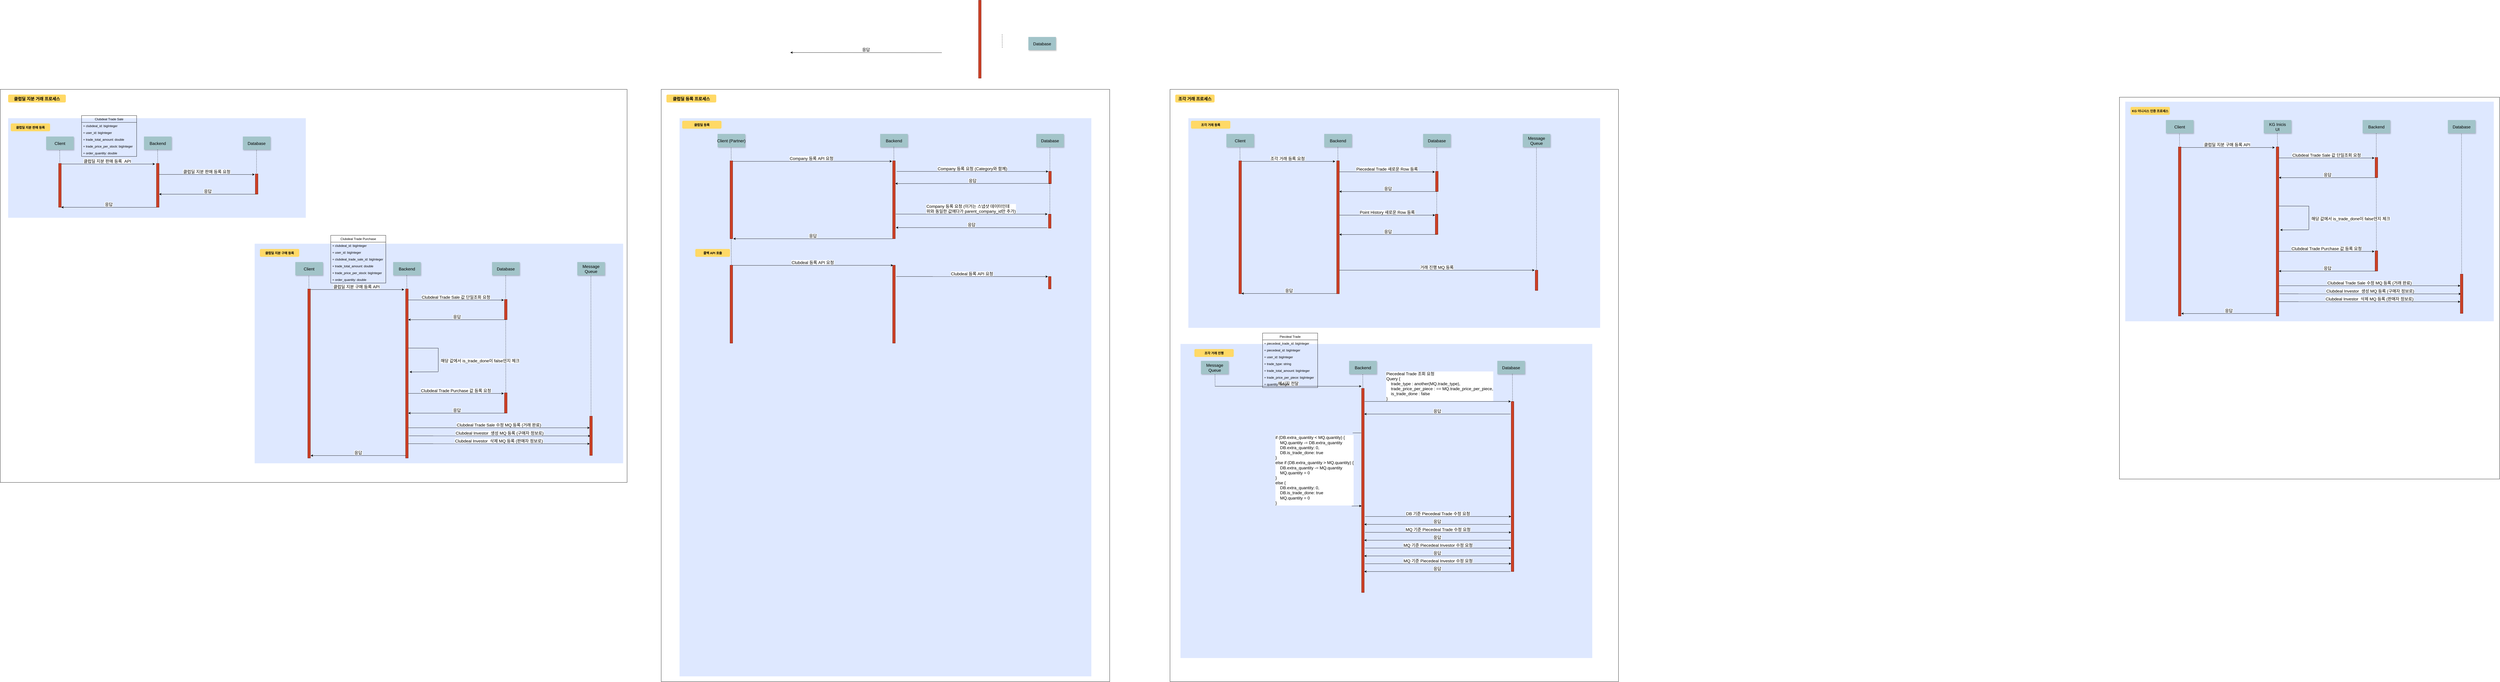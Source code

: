 <mxfile version="16.0.3" type="github">
  <diagram name="Page-1" id="9361dd3d-8414-5efd-6122-117bd74ce7a7">
    <mxGraphModel dx="3626" dy="2120" grid="1" gridSize="10" guides="1" tooltips="1" connect="1" arrows="1" fold="1" page="0" pageScale="1.5" pageWidth="826" pageHeight="1169" background="none" math="0" shadow="0">
      <root>
        <mxCell id="0" />
        <mxCell id="1" parent="0" />
        <mxCell id="KlOb9oc-CN9GO7hvicui-72" value="" style="rounded=0;whiteSpace=wrap;html=1;" parent="1" vertex="1">
          <mxGeometry x="1580" y="-80" width="1710" height="2260" as="geometry" />
        </mxCell>
        <mxCell id="69" value="" style="fillColor=#DEE8FF;strokeColor=none" parent="1" vertex="1">
          <mxGeometry x="1650" y="30" width="1570" height="2130" as="geometry" />
        </mxCell>
        <mxCell id="71" value="클럽딜 등록" style="rounded=1;fontStyle=1;fillColor=#FFD966;strokeColor=none" parent="1" vertex="1">
          <mxGeometry x="1660" y="40" width="150" height="30" as="geometry" />
        </mxCell>
        <mxCell id="AhJz03Bt-B3YiPbpUyde-89" value="Client (Partner)" style="shadow=1;fillColor=#A2C4C9;strokeColor=none;fontSize=16;" parent="1" vertex="1">
          <mxGeometry x="1795" y="90" width="105" height="50" as="geometry" />
        </mxCell>
        <mxCell id="AhJz03Bt-B3YiPbpUyde-90" value="Backend" style="shadow=1;fillColor=#A2C4C9;strokeColor=none;fontSize=16;" parent="1" vertex="1">
          <mxGeometry x="2415" y="90" width="105" height="50" as="geometry" />
        </mxCell>
        <mxCell id="AhJz03Bt-B3YiPbpUyde-91" value="Database" style="shadow=1;fillColor=#A2C4C9;strokeColor=none;fontSize=16;" parent="1" vertex="1">
          <mxGeometry x="3010" y="90" width="105" height="50" as="geometry" />
        </mxCell>
        <mxCell id="AhJz03Bt-B3YiPbpUyde-94" value="Company 등록 API 요청" style="edgeStyle=elbowEdgeStyle;elbow=vertical;verticalLabelPosition=top;verticalAlign=bottom;fontSize=16;" parent="1" edge="1">
          <mxGeometry x="1924.5" y="-38.12" width="100" height="100" as="geometry">
            <mxPoint x="1847" y="194.88" as="sourcePoint" />
            <mxPoint x="2460" y="194" as="targetPoint" />
            <Array as="points" />
          </mxGeometry>
        </mxCell>
        <mxCell id="AhJz03Bt-B3YiPbpUyde-95" value="" style="edgeStyle=none;endArrow=none;dashed=1" parent="1" edge="1">
          <mxGeometry x="2418.481" y="234.56" width="100" height="100" as="geometry">
            <mxPoint x="2466.91" y="139.56" as="sourcePoint" />
            <mxPoint x="2467.32" y="191.56" as="targetPoint" />
          </mxGeometry>
        </mxCell>
        <mxCell id="AhJz03Bt-B3YiPbpUyde-96" value="" style="fillColor=#CC4125;strokeColor=#660000" parent="1" vertex="1">
          <mxGeometry x="2462.5" y="192.56" width="10" height="297.44" as="geometry" />
        </mxCell>
        <mxCell id="AhJz03Bt-B3YiPbpUyde-97" value="Company 등록 요청 (Category와 함께)" style="edgeStyle=elbowEdgeStyle;elbow=vertical;verticalLabelPosition=top;verticalAlign=bottom;fontSize=16;exitX=0.915;exitY=0.08;exitDx=0;exitDy=0;exitPerimeter=0;" parent="1" edge="1">
          <mxGeometry x="2309" y="1.66" width="100" height="100" as="geometry">
            <mxPoint x="2477.65" y="233.155" as="sourcePoint" />
            <mxPoint x="3056" y="234" as="targetPoint" />
            <Array as="points" />
          </mxGeometry>
        </mxCell>
        <mxCell id="AhJz03Bt-B3YiPbpUyde-98" value="" style="edgeStyle=none;endArrow=none;dashed=1" parent="1" edge="1">
          <mxGeometry x="3013.641" y="236.56" width="100" height="100" as="geometry">
            <mxPoint x="3062.07" y="141.56" as="sourcePoint" />
            <mxPoint x="3062" y="231" as="targetPoint" />
          </mxGeometry>
        </mxCell>
        <mxCell id="AhJz03Bt-B3YiPbpUyde-99" value="" style="fillColor=#CC4125;strokeColor=#660000" parent="1" vertex="1">
          <mxGeometry x="3057.5" y="232.56" width="10" height="47.44" as="geometry" />
        </mxCell>
        <mxCell id="AhJz03Bt-B3YiPbpUyde-100" value="응답" style="edgeStyle=elbowEdgeStyle;elbow=vertical;verticalLabelPosition=top;verticalAlign=bottom;exitX=0.5;exitY=1;exitDx=0;exitDy=0;fontSize=16;" parent="1" edge="1">
          <mxGeometry x="2457.5" y="136" width="100" height="100" as="geometry">
            <mxPoint x="3062.5" y="279" as="sourcePoint" />
            <mxPoint x="2472.5" y="279.588" as="targetPoint" />
            <Array as="points" />
          </mxGeometry>
        </mxCell>
        <mxCell id="AhJz03Bt-B3YiPbpUyde-105" value="응답" style="edgeStyle=elbowEdgeStyle;elbow=vertical;verticalLabelPosition=top;verticalAlign=bottom;fontSize=16;" parent="1" edge="1">
          <mxGeometry x="1932.5" y="257.18" width="100" height="100" as="geometry">
            <mxPoint x="2462.5" y="490.18" as="sourcePoint" />
            <mxPoint x="1855.0" y="490.18" as="targetPoint" />
            <Array as="points" />
          </mxGeometry>
        </mxCell>
        <mxCell id="AhJz03Bt-B3YiPbpUyde-106" value="" style="fillColor=#CC4125;strokeColor=#660000" parent="1" vertex="1">
          <mxGeometry x="1842.5" y="192.56" width="10" height="297.44" as="geometry" />
        </mxCell>
        <mxCell id="AhJz03Bt-B3YiPbpUyde-107" value="" style="edgeStyle=none;endArrow=none;dashed=1;" parent="1" edge="1">
          <mxGeometry x="1798.161" y="238" width="100" height="100" as="geometry">
            <mxPoint x="1846.59" y="143" as="sourcePoint" />
            <mxPoint x="1847" y="190" as="targetPoint" />
          </mxGeometry>
        </mxCell>
        <mxCell id="SZOiIeE2iXW8za4jXHJB-124" value="" style="edgeStyle=none;endArrow=none;dashed=1" parent="1" edge="1">
          <mxGeometry x="3013.551" y="405" width="100" height="100" as="geometry">
            <mxPoint x="3062" y="280" as="sourcePoint" />
            <mxPoint x="3061.91" y="399.44" as="targetPoint" />
          </mxGeometry>
        </mxCell>
        <mxCell id="SZOiIeE2iXW8za4jXHJB-125" value="Company 등록 요청 (이거는 스냅샷 데이터인데 &#xa;위와 동일한 값에다가 parent_company_id만 추가)" style="edgeStyle=elbowEdgeStyle;elbow=vertical;verticalLabelPosition=top;verticalAlign=bottom;fontSize=16;align=left;" parent="1" edge="1">
          <mxGeometry width="100" height="100" as="geometry">
            <mxPoint x="2474" y="396" as="sourcePoint" />
            <mxPoint x="3053" y="396.28" as="targetPoint" />
            <Array as="points" />
            <mxPoint x="-174" as="offset" />
          </mxGeometry>
        </mxCell>
        <mxCell id="SZOiIeE2iXW8za4jXHJB-126" value="" style="fillColor=#CC4125;strokeColor=#660000" parent="1" vertex="1">
          <mxGeometry x="3056.5" y="396.28" width="10" height="53.72" as="geometry" />
        </mxCell>
        <mxCell id="SZOiIeE2iXW8za4jXHJB-127" value="응답" style="edgeStyle=elbowEdgeStyle;elbow=vertical;verticalLabelPosition=top;verticalAlign=bottom;exitX=0.892;exitY=0.555;exitDx=0;exitDy=0;fontSize=16;exitPerimeter=0;entryX=1.032;entryY=0.553;entryDx=0;entryDy=0;entryPerimeter=0;" parent="1" edge="1">
          <mxGeometry x="2459.5" y="304.72" width="100" height="100" as="geometry">
            <mxPoint x="3052.44" y="448" as="sourcePoint" />
            <mxPoint x="2474.82" y="447.174" as="targetPoint" />
            <Array as="points" />
          </mxGeometry>
        </mxCell>
        <mxCell id="KlOb9oc-CN9GO7hvicui-73" value="클럽딜 등록 프로세스" style="rounded=1;fontStyle=1;fillColor=#FFD966;strokeColor=none;fontSize=16;" parent="1" vertex="1">
          <mxGeometry x="1600" y="-60" width="190" height="30" as="geometry" />
        </mxCell>
        <mxCell id="KlOb9oc-CN9GO7hvicui-74" value="" style="rounded=0;whiteSpace=wrap;html=1;" parent="1" vertex="1">
          <mxGeometry x="-940" y="-80" width="2390" height="1500" as="geometry" />
        </mxCell>
        <mxCell id="KlOb9oc-CN9GO7hvicui-146" value="클럽딜 지분 거래 프로세스" style="rounded=1;fontStyle=1;fillColor=#FFD966;strokeColor=none;fontSize=16;" parent="1" vertex="1">
          <mxGeometry x="-910" y="-60" width="220" height="30" as="geometry" />
        </mxCell>
        <mxCell id="cGfgTrVELsaOKkTniNKJ-86" value="" style="fillColor=#DEE8FF;strokeColor=none" parent="1" vertex="1">
          <mxGeometry x="-910" y="30" width="1135" height="380" as="geometry" />
        </mxCell>
        <mxCell id="cGfgTrVELsaOKkTniNKJ-87" value="클럽딜 지분 판매 등록" style="rounded=1;fontStyle=1;fillColor=#FFD966;strokeColor=none" parent="1" vertex="1">
          <mxGeometry x="-900" y="50" width="150" height="30" as="geometry" />
        </mxCell>
        <mxCell id="cGfgTrVELsaOKkTniNKJ-88" value="Client" style="shadow=1;fillColor=#A2C4C9;strokeColor=none;fontSize=16;" parent="1" vertex="1">
          <mxGeometry x="-765" y="100" width="105" height="50" as="geometry" />
        </mxCell>
        <mxCell id="cGfgTrVELsaOKkTniNKJ-89" value="Backend" style="shadow=1;fillColor=#A2C4C9;strokeColor=none;fontSize=16;" parent="1" vertex="1">
          <mxGeometry x="-392" y="100" width="105" height="50" as="geometry" />
        </mxCell>
        <mxCell id="cGfgTrVELsaOKkTniNKJ-90" value="Database" style="shadow=1;fillColor=#A2C4C9;strokeColor=none;fontSize=16;" parent="1" vertex="1">
          <mxGeometry x="-15" y="100" width="105" height="50" as="geometry" />
        </mxCell>
        <mxCell id="cGfgTrVELsaOKkTniNKJ-91" value="클럽딜 지분 판매 등록  API" style="edgeStyle=elbowEdgeStyle;elbow=vertical;verticalLabelPosition=top;verticalAlign=bottom;fontSize=16;" parent="1" edge="1">
          <mxGeometry x="-635.5" y="-28.12" width="100" height="100" as="geometry">
            <mxPoint x="-713.0" y="204.88" as="sourcePoint" />
            <mxPoint x="-350" y="205" as="targetPoint" />
            <Array as="points" />
          </mxGeometry>
        </mxCell>
        <mxCell id="cGfgTrVELsaOKkTniNKJ-92" value="" style="edgeStyle=none;endArrow=none;dashed=1" parent="1" edge="1">
          <mxGeometry x="-388.559" y="245" width="100" height="100" as="geometry">
            <mxPoint x="-340.13" y="150" as="sourcePoint" />
            <mxPoint x="-339.72" y="202.0" as="targetPoint" />
          </mxGeometry>
        </mxCell>
        <mxCell id="cGfgTrVELsaOKkTniNKJ-93" value="" style="fillColor=#CC4125;strokeColor=#660000" parent="1" vertex="1">
          <mxGeometry x="-344.5" y="202.56" width="10" height="167.44" as="geometry" />
        </mxCell>
        <mxCell id="cGfgTrVELsaOKkTniNKJ-94" value="클럽딜 지분 판매 등록 요청" style="edgeStyle=elbowEdgeStyle;elbow=vertical;verticalLabelPosition=top;verticalAlign=bottom;fontSize=16;" parent="1" edge="1">
          <mxGeometry x="-257" y="11.66" width="100" height="100" as="geometry">
            <mxPoint x="-334.5" y="244.66" as="sourcePoint" />
            <mxPoint x="30" y="245" as="targetPoint" />
            <Array as="points" />
          </mxGeometry>
        </mxCell>
        <mxCell id="cGfgTrVELsaOKkTniNKJ-95" value="" style="edgeStyle=none;endArrow=none;dashed=1" parent="1" edge="1">
          <mxGeometry x="-11.359" y="246.56" width="100" height="100" as="geometry">
            <mxPoint x="37.07" y="151.56" as="sourcePoint" />
            <mxPoint x="37" y="241" as="targetPoint" />
          </mxGeometry>
        </mxCell>
        <mxCell id="cGfgTrVELsaOKkTniNKJ-96" value="" style="fillColor=#CC4125;strokeColor=#660000" parent="1" vertex="1">
          <mxGeometry x="32.5" y="242.56" width="10" height="77.44" as="geometry" />
        </mxCell>
        <mxCell id="cGfgTrVELsaOKkTniNKJ-97" value="응답" style="edgeStyle=elbowEdgeStyle;elbow=vertical;verticalLabelPosition=top;verticalAlign=bottom;exitX=0.5;exitY=1;exitDx=0;exitDy=0;fontSize=16;" parent="1" source="cGfgTrVELsaOKkTniNKJ-96" target="cGfgTrVELsaOKkTniNKJ-93" edge="1">
          <mxGeometry x="-102.5" y="177" width="100" height="100" as="geometry">
            <mxPoint x="-180.0" y="410.0" as="sourcePoint" />
            <mxPoint x="193" y="410.12" as="targetPoint" />
            <Array as="points" />
          </mxGeometry>
        </mxCell>
        <mxCell id="cGfgTrVELsaOKkTniNKJ-98" value="응답" style="edgeStyle=elbowEdgeStyle;elbow=vertical;verticalLabelPosition=top;verticalAlign=bottom;fontSize=16;" parent="1" edge="1">
          <mxGeometry x="-630" y="137.18" width="100" height="100" as="geometry">
            <mxPoint x="-344.5" y="370.3" as="sourcePoint" />
            <mxPoint x="-707.5" y="370.18" as="targetPoint" />
            <Array as="points" />
          </mxGeometry>
        </mxCell>
        <mxCell id="cGfgTrVELsaOKkTniNKJ-99" value="" style="fillColor=#CC4125;strokeColor=#660000" parent="1" vertex="1">
          <mxGeometry x="-717.5" y="202.56" width="10" height="167.44" as="geometry" />
        </mxCell>
        <mxCell id="cGfgTrVELsaOKkTniNKJ-100" value="" style="edgeStyle=none;endArrow=none;dashed=1;" parent="1" edge="1">
          <mxGeometry x="-761.839" y="248" width="100" height="100" as="geometry">
            <mxPoint x="-713.41" y="153" as="sourcePoint" />
            <mxPoint x="-713.0" y="200" as="targetPoint" />
          </mxGeometry>
        </mxCell>
        <mxCell id="cGfgTrVELsaOKkTniNKJ-101" value="" style="fillColor=#DEE8FF;strokeColor=none" parent="1" vertex="1">
          <mxGeometry x="30" y="509" width="1405" height="838" as="geometry" />
        </mxCell>
        <mxCell id="cGfgTrVELsaOKkTniNKJ-102" value="클럽딜 지분 구매 등록" style="rounded=1;fontStyle=1;fillColor=#FFD966;strokeColor=none" parent="1" vertex="1">
          <mxGeometry x="50" y="529" width="150" height="30" as="geometry" />
        </mxCell>
        <mxCell id="cGfgTrVELsaOKkTniNKJ-103" value="Client" style="shadow=1;fillColor=#A2C4C9;strokeColor=none;fontSize=16;" parent="1" vertex="1">
          <mxGeometry x="185" y="579" width="105" height="50" as="geometry" />
        </mxCell>
        <mxCell id="cGfgTrVELsaOKkTniNKJ-104" value="Backend" style="shadow=1;fillColor=#A2C4C9;strokeColor=none;fontSize=16;" parent="1" vertex="1">
          <mxGeometry x="558" y="579" width="105" height="50" as="geometry" />
        </mxCell>
        <mxCell id="cGfgTrVELsaOKkTniNKJ-105" value="Database" style="shadow=1;fillColor=#A2C4C9;strokeColor=none;fontSize=16;" parent="1" vertex="1">
          <mxGeometry x="935" y="579" width="105" height="50" as="geometry" />
        </mxCell>
        <mxCell id="cGfgTrVELsaOKkTniNKJ-106" value="클럽딜 지분 구매 등록 API" style="edgeStyle=elbowEdgeStyle;elbow=vertical;verticalLabelPosition=top;verticalAlign=bottom;fontSize=16;" parent="1" edge="1">
          <mxGeometry x="314.5" y="450.88" width="100" height="100" as="geometry">
            <mxPoint x="237.0" y="683.88" as="sourcePoint" />
            <mxPoint x="600" y="684" as="targetPoint" />
            <Array as="points" />
          </mxGeometry>
        </mxCell>
        <mxCell id="cGfgTrVELsaOKkTniNKJ-107" value="" style="edgeStyle=none;endArrow=none;dashed=1" parent="1" edge="1">
          <mxGeometry x="561.441" y="724" width="100" height="100" as="geometry">
            <mxPoint x="609.87" y="629" as="sourcePoint" />
            <mxPoint x="610.28" y="681.0" as="targetPoint" />
          </mxGeometry>
        </mxCell>
        <mxCell id="cGfgTrVELsaOKkTniNKJ-108" value="" style="fillColor=#CC4125;strokeColor=#660000" parent="1" vertex="1">
          <mxGeometry x="605.5" y="681.56" width="10" height="645.44" as="geometry" />
        </mxCell>
        <mxCell id="cGfgTrVELsaOKkTniNKJ-109" value="Clubdeal Trade Sale 값 단일조회 요청" style="edgeStyle=elbowEdgeStyle;elbow=vertical;verticalLabelPosition=top;verticalAlign=bottom;fontSize=16;" parent="1" edge="1">
          <mxGeometry x="693" y="490.66" width="100" height="100" as="geometry">
            <mxPoint x="615.5" y="723.66" as="sourcePoint" />
            <mxPoint x="980" y="724" as="targetPoint" />
            <Array as="points" />
          </mxGeometry>
        </mxCell>
        <mxCell id="cGfgTrVELsaOKkTniNKJ-110" value="" style="edgeStyle=none;endArrow=none;dashed=1" parent="1" edge="1">
          <mxGeometry x="938.641" y="725.56" width="100" height="100" as="geometry">
            <mxPoint x="987.07" y="630.56" as="sourcePoint" />
            <mxPoint x="987" y="720" as="targetPoint" />
          </mxGeometry>
        </mxCell>
        <mxCell id="cGfgTrVELsaOKkTniNKJ-111" value="" style="fillColor=#CC4125;strokeColor=#660000" parent="1" vertex="1">
          <mxGeometry x="982.5" y="721.56" width="10" height="77.44" as="geometry" />
        </mxCell>
        <mxCell id="cGfgTrVELsaOKkTniNKJ-112" value="응답" style="edgeStyle=elbowEdgeStyle;elbow=vertical;verticalLabelPosition=top;verticalAlign=bottom;exitX=0.5;exitY=1;exitDx=0;exitDy=0;fontSize=16;" parent="1" source="cGfgTrVELsaOKkTniNKJ-111" target="cGfgTrVELsaOKkTniNKJ-108" edge="1">
          <mxGeometry x="847.5" y="656" width="100" height="100" as="geometry">
            <mxPoint x="770.0" y="889.0" as="sourcePoint" />
            <mxPoint x="1143" y="889.12" as="targetPoint" />
            <Array as="points" />
          </mxGeometry>
        </mxCell>
        <mxCell id="cGfgTrVELsaOKkTniNKJ-113" value="응답" style="edgeStyle=elbowEdgeStyle;elbow=vertical;verticalLabelPosition=top;verticalAlign=bottom;fontSize=16;" parent="1" edge="1">
          <mxGeometry x="321" y="1084.23" width="100" height="100" as="geometry">
            <mxPoint x="606.5" y="1317.35" as="sourcePoint" />
            <mxPoint x="243.5" y="1317.23" as="targetPoint" />
            <Array as="points" />
          </mxGeometry>
        </mxCell>
        <mxCell id="cGfgTrVELsaOKkTniNKJ-114" value="" style="fillColor=#CC4125;strokeColor=#660000" parent="1" vertex="1">
          <mxGeometry x="232.5" y="681.56" width="10" height="645.44" as="geometry" />
        </mxCell>
        <mxCell id="cGfgTrVELsaOKkTniNKJ-115" value="" style="edgeStyle=none;endArrow=none;dashed=1;" parent="1" edge="1">
          <mxGeometry x="188.161" y="727" width="100" height="100" as="geometry">
            <mxPoint x="236.59" y="632" as="sourcePoint" />
            <mxPoint x="237.0" y="679" as="targetPoint" />
          </mxGeometry>
        </mxCell>
        <mxCell id="cGfgTrVELsaOKkTniNKJ-117" value="Clubdeal Trade Sale" style="swimlane;fontStyle=0;childLayout=stackLayout;horizontal=1;startSize=26;fillColor=none;horizontalStack=0;resizeParent=1;resizeParentMax=0;resizeLast=0;collapsible=1;marginBottom=0;" parent="1" vertex="1">
          <mxGeometry x="-630" y="20" width="210" height="156" as="geometry" />
        </mxCell>
        <mxCell id="cGfgTrVELsaOKkTniNKJ-118" value="+ clubdeal_id: bigInteger" style="text;strokeColor=none;fillColor=none;align=left;verticalAlign=top;spacingLeft=4;spacingRight=4;overflow=hidden;rotatable=0;points=[[0,0.5],[1,0.5]];portConstraint=eastwest;" parent="cGfgTrVELsaOKkTniNKJ-117" vertex="1">
          <mxGeometry y="26" width="210" height="26" as="geometry" />
        </mxCell>
        <mxCell id="cGfgTrVELsaOKkTniNKJ-119" value="+ user_id: bigInteger" style="text;strokeColor=none;fillColor=none;align=left;verticalAlign=top;spacingLeft=4;spacingRight=4;overflow=hidden;rotatable=0;points=[[0,0.5],[1,0.5]];portConstraint=eastwest;" parent="cGfgTrVELsaOKkTniNKJ-117" vertex="1">
          <mxGeometry y="52" width="210" height="26" as="geometry" />
        </mxCell>
        <mxCell id="cGfgTrVELsaOKkTniNKJ-124" value="+ trade_total_amount: double" style="text;strokeColor=none;fillColor=none;align=left;verticalAlign=top;spacingLeft=4;spacingRight=4;overflow=hidden;rotatable=0;points=[[0,0.5],[1,0.5]];portConstraint=eastwest;" parent="cGfgTrVELsaOKkTniNKJ-117" vertex="1">
          <mxGeometry y="78" width="210" height="26" as="geometry" />
        </mxCell>
        <mxCell id="cGfgTrVELsaOKkTniNKJ-121" value="+ trade_price_per_stock: bigInteger" style="text;strokeColor=none;fillColor=none;align=left;verticalAlign=top;spacingLeft=4;spacingRight=4;overflow=hidden;rotatable=0;points=[[0,0.5],[1,0.5]];portConstraint=eastwest;" parent="cGfgTrVELsaOKkTniNKJ-117" vertex="1">
          <mxGeometry y="104" width="210" height="26" as="geometry" />
        </mxCell>
        <mxCell id="cGfgTrVELsaOKkTniNKJ-120" value="+ order_quantity: double" style="text;strokeColor=none;fillColor=none;align=left;verticalAlign=top;spacingLeft=4;spacingRight=4;overflow=hidden;rotatable=0;points=[[0,0.5],[1,0.5]];portConstraint=eastwest;" parent="cGfgTrVELsaOKkTniNKJ-117" vertex="1">
          <mxGeometry y="130" width="210" height="26" as="geometry" />
        </mxCell>
        <mxCell id="cGfgTrVELsaOKkTniNKJ-127" value="Clubdeal Trade Purchase" style="swimlane;fontStyle=0;childLayout=stackLayout;horizontal=1;startSize=26;fillColor=none;horizontalStack=0;resizeParent=1;resizeParentMax=0;resizeLast=0;collapsible=1;marginBottom=0;" parent="1" vertex="1">
          <mxGeometry x="320" y="477.0" width="210" height="182" as="geometry" />
        </mxCell>
        <mxCell id="cGfgTrVELsaOKkTniNKJ-128" value="+ clubdeal_id: bigInteger" style="text;strokeColor=none;fillColor=none;align=left;verticalAlign=top;spacingLeft=4;spacingRight=4;overflow=hidden;rotatable=0;points=[[0,0.5],[1,0.5]];portConstraint=eastwest;" parent="cGfgTrVELsaOKkTniNKJ-127" vertex="1">
          <mxGeometry y="26" width="210" height="26" as="geometry" />
        </mxCell>
        <mxCell id="cGfgTrVELsaOKkTniNKJ-129" value="+ user_id: bigInteger" style="text;strokeColor=none;fillColor=none;align=left;verticalAlign=top;spacingLeft=4;spacingRight=4;overflow=hidden;rotatable=0;points=[[0,0.5],[1,0.5]];portConstraint=eastwest;" parent="cGfgTrVELsaOKkTniNKJ-127" vertex="1">
          <mxGeometry y="52" width="210" height="26" as="geometry" />
        </mxCell>
        <mxCell id="cGfgTrVELsaOKkTniNKJ-133" value="+ clubdeal_trade_sale_id: bigInteger" style="text;strokeColor=none;fillColor=none;align=left;verticalAlign=top;spacingLeft=4;spacingRight=4;overflow=hidden;rotatable=0;points=[[0,0.5],[1,0.5]];portConstraint=eastwest;" parent="cGfgTrVELsaOKkTniNKJ-127" vertex="1">
          <mxGeometry y="78" width="210" height="26" as="geometry" />
        </mxCell>
        <mxCell id="cGfgTrVELsaOKkTniNKJ-130" value="+ trade_total_amount: double" style="text;strokeColor=none;fillColor=none;align=left;verticalAlign=top;spacingLeft=4;spacingRight=4;overflow=hidden;rotatable=0;points=[[0,0.5],[1,0.5]];portConstraint=eastwest;" parent="cGfgTrVELsaOKkTniNKJ-127" vertex="1">
          <mxGeometry y="104" width="210" height="26" as="geometry" />
        </mxCell>
        <mxCell id="cGfgTrVELsaOKkTniNKJ-131" value="+ trade_price_per_stock: bigInteger" style="text;strokeColor=none;fillColor=none;align=left;verticalAlign=top;spacingLeft=4;spacingRight=4;overflow=hidden;rotatable=0;points=[[0,0.5],[1,0.5]];portConstraint=eastwest;" parent="cGfgTrVELsaOKkTniNKJ-127" vertex="1">
          <mxGeometry y="130" width="210" height="26" as="geometry" />
        </mxCell>
        <mxCell id="cGfgTrVELsaOKkTniNKJ-132" value="+ order_quantity: double" style="text;strokeColor=none;fillColor=none;align=left;verticalAlign=top;spacingLeft=4;spacingRight=4;overflow=hidden;rotatable=0;points=[[0,0.5],[1,0.5]];portConstraint=eastwest;" parent="cGfgTrVELsaOKkTniNKJ-127" vertex="1">
          <mxGeometry y="156" width="210" height="26" as="geometry" />
        </mxCell>
        <mxCell id="cGfgTrVELsaOKkTniNKJ-134" value="해당 값에서 is_trade_done이 false인지 체크" style="edgeStyle=elbowEdgeStyle;elbow=vertical;verticalLabelPosition=top;verticalAlign=bottom;fontSize=16;endArrow=none;endFill=0;" parent="1" edge="1">
          <mxGeometry x="-260" y="-33" width="100" height="100" as="geometry">
            <mxPoint x="615.5" y="907.29" as="sourcePoint" />
            <mxPoint x="730" y="908" as="targetPoint" />
            <Array as="points" />
            <mxPoint x="217" y="59" as="offset" />
          </mxGeometry>
        </mxCell>
        <mxCell id="cGfgTrVELsaOKkTniNKJ-135" value="" style="endArrow=none;html=1;rounded=0;endFill=0;" parent="1" edge="1">
          <mxGeometry width="50" height="50" relative="1" as="geometry">
            <mxPoint x="730" y="907" as="sourcePoint" />
            <mxPoint x="730" y="997" as="targetPoint" />
          </mxGeometry>
        </mxCell>
        <mxCell id="cGfgTrVELsaOKkTniNKJ-136" value="" style="endArrow=classic;html=1;rounded=0;entryX=1.508;entryY=0.706;entryDx=0;entryDy=0;entryPerimeter=0;" parent="1" edge="1">
          <mxGeometry width="50" height="50" relative="1" as="geometry">
            <mxPoint x="730" y="998" as="sourcePoint" />
            <mxPoint x="620.58" y="998.341" as="targetPoint" />
          </mxGeometry>
        </mxCell>
        <mxCell id="cGfgTrVELsaOKkTniNKJ-137" value="Clubdeal Trade Purchase 값 등록 요청" style="edgeStyle=elbowEdgeStyle;elbow=vertical;verticalLabelPosition=top;verticalAlign=bottom;fontSize=16;" parent="1" edge="1">
          <mxGeometry x="693" y="847.1" width="100" height="100" as="geometry">
            <mxPoint x="615.5" y="1080.1" as="sourcePoint" />
            <mxPoint x="980" y="1080.44" as="targetPoint" />
            <Array as="points" />
          </mxGeometry>
        </mxCell>
        <mxCell id="cGfgTrVELsaOKkTniNKJ-138" value="" style="fillColor=#CC4125;strokeColor=#660000" parent="1" vertex="1">
          <mxGeometry x="982.5" y="1078" width="10" height="77.44" as="geometry" />
        </mxCell>
        <mxCell id="cGfgTrVELsaOKkTniNKJ-139" value="응답" style="edgeStyle=elbowEdgeStyle;elbow=vertical;verticalLabelPosition=top;verticalAlign=bottom;exitX=0.5;exitY=1;exitDx=0;exitDy=0;fontSize=16;" parent="1" source="cGfgTrVELsaOKkTniNKJ-138" edge="1">
          <mxGeometry x="847.5" y="1012.44" width="100" height="100" as="geometry">
            <mxPoint x="770.0" y="1245.44" as="sourcePoint" />
            <mxPoint x="615.5" y="1155.072" as="targetPoint" />
            <Array as="points" />
          </mxGeometry>
        </mxCell>
        <mxCell id="cGfgTrVELsaOKkTniNKJ-140" value="" style="edgeStyle=none;endArrow=none;dashed=1;entryX=0.5;entryY=0;entryDx=0;entryDy=0;" parent="1" target="cGfgTrVELsaOKkTniNKJ-138" edge="1">
          <mxGeometry x="938.611" y="892" width="100" height="100" as="geometry">
            <mxPoint x="987.04" y="797.0" as="sourcePoint" />
            <mxPoint x="986.97" y="886.44" as="targetPoint" />
          </mxGeometry>
        </mxCell>
        <mxCell id="cGfgTrVELsaOKkTniNKJ-141" value="Message&#xa;Queue" style="shadow=1;fillColor=#A2C4C9;strokeColor=none;fontSize=16;" parent="1" vertex="1">
          <mxGeometry x="1260" y="579" width="105" height="50" as="geometry" />
        </mxCell>
        <mxCell id="cGfgTrVELsaOKkTniNKJ-142" value="" style="edgeStyle=none;endArrow=none;dashed=1;entryX=0.5;entryY=0;entryDx=0;entryDy=0;" parent="1" target="cGfgTrVELsaOKkTniNKJ-144" edge="1">
          <mxGeometry x="1263.521" y="727.12" width="100" height="100" as="geometry">
            <mxPoint x="1311.95" y="632.12" as="sourcePoint" />
            <mxPoint x="1311.88" y="721.56" as="targetPoint" />
          </mxGeometry>
        </mxCell>
        <mxCell id="cGfgTrVELsaOKkTniNKJ-143" value="Clubdeal Investor  생성 MQ 등록 (구매자 정보로)" style="edgeStyle=elbowEdgeStyle;elbow=vertical;verticalLabelPosition=top;verticalAlign=bottom;fontSize=16;entryX=0.25;entryY=0.202;entryDx=0;entryDy=0;entryPerimeter=0;" parent="1" edge="1">
          <mxGeometry x="695.5" y="1009.17" width="100" height="100" as="geometry">
            <mxPoint x="618" y="1242.17" as="sourcePoint" />
            <mxPoint x="1310" y="1242.47" as="targetPoint" />
            <Array as="points" />
          </mxGeometry>
        </mxCell>
        <mxCell id="cGfgTrVELsaOKkTniNKJ-144" value="" style="fillColor=#CC4125;strokeColor=#660000" parent="1" vertex="1">
          <mxGeometry x="1307.5" y="1167" width="10" height="150" as="geometry" />
        </mxCell>
        <mxCell id="cGfgTrVELsaOKkTniNKJ-145" value="Clubdeal Investor  삭제 MQ 등록 (판매자 정보로)" style="edgeStyle=elbowEdgeStyle;elbow=vertical;verticalLabelPosition=top;verticalAlign=bottom;fontSize=16;entryX=0.25;entryY=0.202;entryDx=0;entryDy=0;entryPerimeter=0;" parent="1" edge="1">
          <mxGeometry x="693" y="1039.17" width="100" height="100" as="geometry">
            <mxPoint x="615.5" y="1272.17" as="sourcePoint" />
            <mxPoint x="1307.5" y="1272.47" as="targetPoint" />
            <Array as="points" />
          </mxGeometry>
        </mxCell>
        <mxCell id="cGfgTrVELsaOKkTniNKJ-146" value="Clubdeal Trade Sale 수정 MQ 등록 (거래 완료)" style="edgeStyle=elbowEdgeStyle;elbow=vertical;verticalLabelPosition=top;verticalAlign=bottom;fontSize=16;entryX=0.25;entryY=0.202;entryDx=0;entryDy=0;entryPerimeter=0;" parent="1" edge="1">
          <mxGeometry x="693" y="978.34" width="100" height="100" as="geometry">
            <mxPoint x="615.5" y="1211.34" as="sourcePoint" />
            <mxPoint x="1307.5" y="1211.64" as="targetPoint" />
            <Array as="points" />
          </mxGeometry>
        </mxCell>
        <mxCell id="aL3dikW4eVDOz2QTNqO3-71" value="" style="rounded=0;whiteSpace=wrap;html=1;" parent="1" vertex="1">
          <mxGeometry x="3520" y="-80" width="1710" height="2260" as="geometry" />
        </mxCell>
        <mxCell id="aL3dikW4eVDOz2QTNqO3-72" value="" style="fillColor=#DEE8FF;strokeColor=none" parent="1" vertex="1">
          <mxGeometry x="3590" y="30" width="1570" height="800" as="geometry" />
        </mxCell>
        <mxCell id="aL3dikW4eVDOz2QTNqO3-73" value="조각 거래 등록" style="rounded=1;fontStyle=1;fillColor=#FFD966;strokeColor=none" parent="1" vertex="1">
          <mxGeometry x="3600" y="40" width="150" height="30" as="geometry" />
        </mxCell>
        <mxCell id="aL3dikW4eVDOz2QTNqO3-74" value="Client" style="shadow=1;fillColor=#A2C4C9;strokeColor=none;fontSize=16;" parent="1" vertex="1">
          <mxGeometry x="3735" y="90" width="105" height="50" as="geometry" />
        </mxCell>
        <mxCell id="aL3dikW4eVDOz2QTNqO3-75" value="Backend" style="shadow=1;fillColor=#A2C4C9;strokeColor=none;fontSize=16;" parent="1" vertex="1">
          <mxGeometry x="4108" y="90" width="105" height="50" as="geometry" />
        </mxCell>
        <mxCell id="aL3dikW4eVDOz2QTNqO3-76" value="Database" style="shadow=1;fillColor=#A2C4C9;strokeColor=none;fontSize=16;" parent="1" vertex="1">
          <mxGeometry x="4485" y="90" width="105" height="50" as="geometry" />
        </mxCell>
        <mxCell id="aL3dikW4eVDOz2QTNqO3-77" value="Message&#xa;Queue" style="shadow=1;fillColor=#A2C4C9;strokeColor=none;fontSize=16;" parent="1" vertex="1">
          <mxGeometry x="4865" y="90" width="105" height="50" as="geometry" />
        </mxCell>
        <mxCell id="aL3dikW4eVDOz2QTNqO3-78" value="조각 거래 등록 요청" style="edgeStyle=elbowEdgeStyle;elbow=vertical;verticalLabelPosition=top;verticalAlign=bottom;fontSize=16;" parent="1" edge="1">
          <mxGeometry x="3864.5" y="-38.12" width="100" height="100" as="geometry">
            <mxPoint x="3787" y="194.88" as="sourcePoint" />
            <mxPoint x="4150" y="195" as="targetPoint" />
            <Array as="points" />
          </mxGeometry>
        </mxCell>
        <mxCell id="aL3dikW4eVDOz2QTNqO3-79" value="" style="edgeStyle=none;endArrow=none;dashed=1" parent="1" edge="1">
          <mxGeometry x="4111.441" y="235" width="100" height="100" as="geometry">
            <mxPoint x="4159.87" y="140" as="sourcePoint" />
            <mxPoint x="4160.28" y="192" as="targetPoint" />
          </mxGeometry>
        </mxCell>
        <mxCell id="aL3dikW4eVDOz2QTNqO3-80" value="" style="fillColor=#CC4125;strokeColor=#660000" parent="1" vertex="1">
          <mxGeometry x="4155.5" y="192.56" width="10" height="507.44" as="geometry" />
        </mxCell>
        <mxCell id="aL3dikW4eVDOz2QTNqO3-81" value="Piecedeal Trade 새로운 Row 등록" style="edgeStyle=elbowEdgeStyle;elbow=vertical;verticalLabelPosition=top;verticalAlign=bottom;fontSize=16;" parent="1" edge="1">
          <mxGeometry x="4243" y="1.66" width="100" height="100" as="geometry">
            <mxPoint x="4165.5" y="234.66" as="sourcePoint" />
            <mxPoint x="4530" y="235" as="targetPoint" />
            <Array as="points" />
          </mxGeometry>
        </mxCell>
        <mxCell id="aL3dikW4eVDOz2QTNqO3-82" value="" style="edgeStyle=none;endArrow=none;dashed=1" parent="1" edge="1">
          <mxGeometry x="4488.641" y="236.56" width="100" height="100" as="geometry">
            <mxPoint x="4537.07" y="141.56" as="sourcePoint" />
            <mxPoint x="4537" y="231.0" as="targetPoint" />
          </mxGeometry>
        </mxCell>
        <mxCell id="aL3dikW4eVDOz2QTNqO3-83" value="" style="fillColor=#CC4125;strokeColor=#660000" parent="1" vertex="1">
          <mxGeometry x="4532.5" y="232.56" width="10" height="77.44" as="geometry" />
        </mxCell>
        <mxCell id="aL3dikW4eVDOz2QTNqO3-84" value="응답" style="edgeStyle=elbowEdgeStyle;elbow=vertical;verticalLabelPosition=top;verticalAlign=bottom;exitX=0.5;exitY=1;exitDx=0;exitDy=0;fontSize=16;" parent="1" source="aL3dikW4eVDOz2QTNqO3-83" target="aL3dikW4eVDOz2QTNqO3-80" edge="1">
          <mxGeometry x="4397.5" y="167" width="100" height="100" as="geometry">
            <mxPoint x="4320.0" y="400.0" as="sourcePoint" />
            <mxPoint x="4693" y="400.12" as="targetPoint" />
            <Array as="points" />
          </mxGeometry>
        </mxCell>
        <mxCell id="aL3dikW4eVDOz2QTNqO3-85" value="거래 진행 MQ 등록" style="edgeStyle=elbowEdgeStyle;elbow=vertical;verticalLabelPosition=top;verticalAlign=bottom;fontSize=16;" parent="1" edge="1">
          <mxGeometry x="4243" y="377" width="100" height="100" as="geometry">
            <mxPoint x="4165.5" y="610" as="sourcePoint" />
            <mxPoint x="4910" y="610" as="targetPoint" />
            <Array as="points" />
          </mxGeometry>
        </mxCell>
        <mxCell id="aL3dikW4eVDOz2QTNqO3-86" value="" style="edgeStyle=none;endArrow=none;dashed=1;entryX=0.5;entryY=0;entryDx=0;entryDy=0;" parent="1" target="aL3dikW4eVDOz2QTNqO3-87" edge="1">
          <mxGeometry x="4868.711" y="238.12" width="100" height="100" as="geometry">
            <mxPoint x="4917.14" y="143.12" as="sourcePoint" />
            <mxPoint x="4917" y="410" as="targetPoint" />
          </mxGeometry>
        </mxCell>
        <mxCell id="aL3dikW4eVDOz2QTNqO3-87" value="" style="fillColor=#CC4125;strokeColor=#660000" parent="1" vertex="1">
          <mxGeometry x="4912.5" y="610" width="10" height="77.44" as="geometry" />
        </mxCell>
        <mxCell id="aL3dikW4eVDOz2QTNqO3-88" value="응답" style="edgeStyle=elbowEdgeStyle;elbow=vertical;verticalLabelPosition=top;verticalAlign=bottom;fontSize=16;" parent="1" edge="1">
          <mxGeometry x="3870" y="466" width="100" height="100" as="geometry">
            <mxPoint x="4155.5" y="699.12" as="sourcePoint" />
            <mxPoint x="3792.5" y="699" as="targetPoint" />
            <Array as="points" />
          </mxGeometry>
        </mxCell>
        <mxCell id="aL3dikW4eVDOz2QTNqO3-89" value="" style="fillColor=#CC4125;strokeColor=#660000" parent="1" vertex="1">
          <mxGeometry x="3782.5" y="192.56" width="10" height="507.44" as="geometry" />
        </mxCell>
        <mxCell id="aL3dikW4eVDOz2QTNqO3-90" value="" style="edgeStyle=none;endArrow=none;dashed=1;" parent="1" edge="1">
          <mxGeometry x="3738.161" y="238" width="100" height="100" as="geometry">
            <mxPoint x="3786.59" y="143.0" as="sourcePoint" />
            <mxPoint x="3787" y="190" as="targetPoint" />
          </mxGeometry>
        </mxCell>
        <mxCell id="aL3dikW4eVDOz2QTNqO3-91" value="" style="fillColor=#DEE8FF;strokeColor=none" parent="1" vertex="1">
          <mxGeometry x="3560" y="891.5" width="1570" height="1198.5" as="geometry" />
        </mxCell>
        <mxCell id="aL3dikW4eVDOz2QTNqO3-92" value="조각 거래 진행" style="rounded=1;fontStyle=1;fillColor=#FFD966;strokeColor=none" parent="1" vertex="1">
          <mxGeometry x="3613" y="911" width="150" height="30" as="geometry" />
        </mxCell>
        <mxCell id="aL3dikW4eVDOz2QTNqO3-93" value="Message&#xa;Queue" style="shadow=1;fillColor=#A2C4C9;strokeColor=none;fontSize=16;" parent="1" vertex="1">
          <mxGeometry x="3638" y="956" width="105" height="50" as="geometry" />
        </mxCell>
        <mxCell id="aL3dikW4eVDOz2QTNqO3-94" value="Backend" style="shadow=1;fillColor=#A2C4C9;strokeColor=none;fontSize=16;" parent="1" vertex="1">
          <mxGeometry x="4203" y="956" width="105" height="50" as="geometry" />
        </mxCell>
        <mxCell id="aL3dikW4eVDOz2QTNqO3-95" value="Database" style="shadow=1;fillColor=#A2C4C9;strokeColor=none;fontSize=16;" parent="1" vertex="1">
          <mxGeometry x="4768" y="956" width="105" height="50" as="geometry" />
        </mxCell>
        <mxCell id="aL3dikW4eVDOz2QTNqO3-96" value="" style="edgeStyle=none;endArrow=none;dashed=1;" parent="1" edge="1">
          <mxGeometry x="3643.071" y="1103" width="100" height="100" as="geometry">
            <mxPoint x="3691.5" y="1008" as="sourcePoint" />
            <mxPoint x="3691.91" y="1055" as="targetPoint" />
          </mxGeometry>
        </mxCell>
        <mxCell id="aL3dikW4eVDOz2QTNqO3-97" value="메시지 전달" style="edgeStyle=elbowEdgeStyle;elbow=vertical;verticalLabelPosition=top;verticalAlign=bottom;fontSize=16;" parent="1" edge="1">
          <mxGeometry x="3770" y="820" width="100" height="100" as="geometry">
            <mxPoint x="3692.5" y="1053" as="sourcePoint" />
            <mxPoint x="4250" y="1053" as="targetPoint" />
            <Array as="points" />
          </mxGeometry>
        </mxCell>
        <mxCell id="aL3dikW4eVDOz2QTNqO3-98" value="" style="edgeStyle=none;endArrow=none;dashed=1" parent="1" edge="1">
          <mxGeometry x="4206.481" y="1103" width="100" height="100" as="geometry">
            <mxPoint x="4254.91" y="1008" as="sourcePoint" />
            <mxPoint x="4255.32" y="1060" as="targetPoint" />
          </mxGeometry>
        </mxCell>
        <mxCell id="aL3dikW4eVDOz2QTNqO3-99" value="" style="fillColor=#CC4125;strokeColor=#660000" parent="1" vertex="1">
          <mxGeometry x="4250.5" y="1061" width="10" height="779" as="geometry" />
        </mxCell>
        <mxCell id="aL3dikW4eVDOz2QTNqO3-100" value="Piecdeal Trade" style="swimlane;fontStyle=0;childLayout=stackLayout;horizontal=1;startSize=26;fillColor=none;horizontalStack=0;resizeParent=1;resizeParentMax=0;resizeLast=0;collapsible=1;marginBottom=0;" parent="1" vertex="1">
          <mxGeometry x="3873" y="850" width="210" height="208" as="geometry" />
        </mxCell>
        <mxCell id="aL3dikW4eVDOz2QTNqO3-101" value="+ piecedeal_trade_id: bigInteger" style="text;strokeColor=none;fillColor=none;align=left;verticalAlign=top;spacingLeft=4;spacingRight=4;overflow=hidden;rotatable=0;points=[[0,0.5],[1,0.5]];portConstraint=eastwest;" parent="aL3dikW4eVDOz2QTNqO3-100" vertex="1">
          <mxGeometry y="26" width="210" height="26" as="geometry" />
        </mxCell>
        <mxCell id="aL3dikW4eVDOz2QTNqO3-102" value="+ piecedeal_id: bigInteger" style="text;strokeColor=none;fillColor=none;align=left;verticalAlign=top;spacingLeft=4;spacingRight=4;overflow=hidden;rotatable=0;points=[[0,0.5],[1,0.5]];portConstraint=eastwest;" parent="aL3dikW4eVDOz2QTNqO3-100" vertex="1">
          <mxGeometry y="52" width="210" height="26" as="geometry" />
        </mxCell>
        <mxCell id="aL3dikW4eVDOz2QTNqO3-103" value="+ user_id: bigInteger" style="text;strokeColor=none;fillColor=none;align=left;verticalAlign=top;spacingLeft=4;spacingRight=4;overflow=hidden;rotatable=0;points=[[0,0.5],[1,0.5]];portConstraint=eastwest;" parent="aL3dikW4eVDOz2QTNqO3-100" vertex="1">
          <mxGeometry y="78" width="210" height="26" as="geometry" />
        </mxCell>
        <mxCell id="aL3dikW4eVDOz2QTNqO3-104" value="+ trade_type: string" style="text;strokeColor=none;fillColor=none;align=left;verticalAlign=top;spacingLeft=4;spacingRight=4;overflow=hidden;rotatable=0;points=[[0,0.5],[1,0.5]];portConstraint=eastwest;" parent="aL3dikW4eVDOz2QTNqO3-100" vertex="1">
          <mxGeometry y="104" width="210" height="26" as="geometry" />
        </mxCell>
        <mxCell id="aL3dikW4eVDOz2QTNqO3-105" value="+ trade_total_amount: bigInteger" style="text;strokeColor=none;fillColor=none;align=left;verticalAlign=top;spacingLeft=4;spacingRight=4;overflow=hidden;rotatable=0;points=[[0,0.5],[1,0.5]];portConstraint=eastwest;" parent="aL3dikW4eVDOz2QTNqO3-100" vertex="1">
          <mxGeometry y="130" width="210" height="26" as="geometry" />
        </mxCell>
        <mxCell id="aL3dikW4eVDOz2QTNqO3-106" value="+ trade_price_per_piece: bigInteger" style="text;strokeColor=none;fillColor=none;align=left;verticalAlign=top;spacingLeft=4;spacingRight=4;overflow=hidden;rotatable=0;points=[[0,0.5],[1,0.5]];portConstraint=eastwest;" parent="aL3dikW4eVDOz2QTNqO3-100" vertex="1">
          <mxGeometry y="156" width="210" height="26" as="geometry" />
        </mxCell>
        <mxCell id="aL3dikW4eVDOz2QTNqO3-107" value="+ quantity: integer" style="text;strokeColor=none;fillColor=none;align=left;verticalAlign=top;spacingLeft=4;spacingRight=4;overflow=hidden;rotatable=0;points=[[0,0.5],[1,0.5]];portConstraint=eastwest;" parent="aL3dikW4eVDOz2QTNqO3-100" vertex="1">
          <mxGeometry y="182" width="210" height="26" as="geometry" />
        </mxCell>
        <mxCell id="aL3dikW4eVDOz2QTNqO3-108" value="" style="fillColor=#CC4125;strokeColor=#660000" parent="1" vertex="1">
          <mxGeometry x="4821" y="1111" width="10" height="649" as="geometry" />
        </mxCell>
        <mxCell id="aL3dikW4eVDOz2QTNqO3-109" value="" style="edgeStyle=none;endArrow=none;dashed=1;entryX=0.5;entryY=0;entryDx=0;entryDy=0;" parent="1" target="aL3dikW4eVDOz2QTNqO3-108" edge="1">
          <mxGeometry x="4777.071" y="1101" width="100" height="100" as="geometry">
            <mxPoint x="4825.5" y="1006" as="sourcePoint" />
            <mxPoint x="4825.91" y="1058" as="targetPoint" />
          </mxGeometry>
        </mxCell>
        <mxCell id="aL3dikW4eVDOz2QTNqO3-110" value="Piecedeal Trade 조회 요청&#xa;Query {&#xa;    trade_type : another(MQ.trade_type),&#xa;    trade_price_per_piece : == MQ.trade_price_per_piece,&#xa;    is_trade_done : false&#xa;}" style="edgeStyle=elbowEdgeStyle;elbow=vertical;verticalLabelPosition=top;verticalAlign=bottom;fontSize=16;align=left;" parent="1" edge="1">
          <mxGeometry x="1843" y="1" width="100" height="100" as="geometry">
            <mxPoint x="4262" y="1111" as="sourcePoint" />
            <mxPoint x="4819.5" y="1111" as="targetPoint" />
            <Array as="points" />
            <mxPoint x="-198" as="offset" />
          </mxGeometry>
        </mxCell>
        <mxCell id="aL3dikW4eVDOz2QTNqO3-111" value="" style="edgeStyle=none;endArrow=none;dashed=1" parent="1" edge="1">
          <mxGeometry x="4488.551" y="405" width="100" height="100" as="geometry">
            <mxPoint x="4536.98" y="310" as="sourcePoint" />
            <mxPoint x="4536.91" y="399.44" as="targetPoint" />
          </mxGeometry>
        </mxCell>
        <mxCell id="aL3dikW4eVDOz2QTNqO3-112" value="Point History 새로운 Row 등록" style="edgeStyle=elbowEdgeStyle;elbow=vertical;verticalLabelPosition=top;verticalAlign=bottom;fontSize=16;" parent="1" edge="1">
          <mxGeometry x="4243.75" y="167" width="100" height="100" as="geometry">
            <mxPoint x="4166.25" y="400" as="sourcePoint" />
            <mxPoint x="4530.75" y="400.34" as="targetPoint" />
            <Array as="points" />
          </mxGeometry>
        </mxCell>
        <mxCell id="aL3dikW4eVDOz2QTNqO3-113" value="" style="fillColor=#CC4125;strokeColor=#660000" parent="1" vertex="1">
          <mxGeometry x="4531.5" y="396.28" width="10" height="77.44" as="geometry" />
        </mxCell>
        <mxCell id="aL3dikW4eVDOz2QTNqO3-114" value="응답" style="edgeStyle=elbowEdgeStyle;elbow=vertical;verticalLabelPosition=top;verticalAlign=bottom;exitX=0.5;exitY=1;exitDx=0;exitDy=0;fontSize=16;" parent="1" edge="1">
          <mxGeometry x="4397.5" y="330.72" width="100" height="100" as="geometry">
            <mxPoint x="4537.5" y="473.72" as="sourcePoint" />
            <mxPoint x="4165.5" y="474.308" as="targetPoint" />
            <Array as="points" />
          </mxGeometry>
        </mxCell>
        <mxCell id="aL3dikW4eVDOz2QTNqO3-115" value="응답" style="edgeStyle=elbowEdgeStyle;elbow=vertical;verticalLabelPosition=top;verticalAlign=bottom;fontSize=16;" parent="1" edge="1">
          <mxGeometry x="4338" y="926" width="100" height="100" as="geometry">
            <mxPoint x="4818" y="1159" as="sourcePoint" />
            <mxPoint x="4260.5" y="1159" as="targetPoint" />
            <Array as="points" />
          </mxGeometry>
        </mxCell>
        <mxCell id="aL3dikW4eVDOz2QTNqO3-116" value="" style="endArrow=none;html=1;rounded=0;" parent="1" edge="1">
          <mxGeometry width="50" height="50" relative="1" as="geometry">
            <mxPoint x="4216.5" y="1231" as="sourcePoint" />
            <mxPoint x="4249" y="1231" as="targetPoint" />
          </mxGeometry>
        </mxCell>
        <mxCell id="aL3dikW4eVDOz2QTNqO3-117" value="&lt;div&gt;&lt;/div&gt;&lt;div&gt;if (DB.extra_quantity &amp;lt; MQ.quantity) {&lt;/div&gt;&lt;div&gt;&amp;nbsp; &amp;nbsp; MQ.quantity -= DB.extra_quantity&lt;/div&gt;&lt;div&gt;&amp;nbsp; &amp;nbsp; DB.extra_quantity: 0,&lt;/div&gt;&lt;div&gt;&amp;nbsp; &amp;nbsp; DB.is_trade_done: true&lt;/div&gt;&lt;div&gt;}&lt;/div&gt;&lt;div&gt;else if (DB.extra_quantity &amp;gt; MQ.quantity) {&lt;/div&gt;&lt;div&gt;&amp;nbsp; &amp;nbsp; DB.extra_quantity -= MQ.quantity&lt;/div&gt;&lt;div&gt;&amp;nbsp; &amp;nbsp; MQ.quantity = 0&lt;/div&gt;&lt;div&gt;}&lt;/div&gt;&lt;div&gt;else {&lt;/div&gt;&lt;div&gt;&amp;nbsp; &amp;nbsp; DB.extra_quantity: 0,&lt;/div&gt;&lt;div&gt;&amp;nbsp; &amp;nbsp; DB.is_trade_done: true&lt;/div&gt;&lt;div&gt;&amp;nbsp; &amp;nbsp; MQ.quantity = 0&lt;/div&gt;&lt;div&gt;}&lt;/div&gt;" style="html=1;verticalAlign=bottom;endArrow=block;rounded=0;entryX=0.028;entryY=0.576;entryDx=0;entryDy=0;fontSize=16;align=left;entryPerimeter=0;" parent="1" target="aL3dikW4eVDOz2QTNqO3-99" edge="1">
          <mxGeometry x="-1" y="293" width="80" relative="1" as="geometry">
            <mxPoint x="4213" y="1510" as="sourcePoint" />
            <mxPoint x="4239.48" y="1669.714" as="targetPoint" />
            <mxPoint x="-291" y="293" as="offset" />
          </mxGeometry>
        </mxCell>
        <mxCell id="aL3dikW4eVDOz2QTNqO3-118" value="DB 기준 Piecedeal Trade 수정 요청" style="edgeStyle=elbowEdgeStyle;elbow=vertical;verticalLabelPosition=top;verticalAlign=bottom;fontSize=16;" parent="1" edge="1">
          <mxGeometry x="4341" y="1317" width="100" height="100" as="geometry">
            <mxPoint x="4263.5" y="1550" as="sourcePoint" />
            <mxPoint x="4821" y="1550" as="targetPoint" />
            <Array as="points" />
          </mxGeometry>
        </mxCell>
        <mxCell id="aL3dikW4eVDOz2QTNqO3-119" value="응답" style="edgeStyle=elbowEdgeStyle;elbow=vertical;verticalLabelPosition=top;verticalAlign=bottom;fontSize=16;" parent="1" edge="1">
          <mxGeometry x="4338" y="1347" width="100" height="100" as="geometry">
            <mxPoint x="4818" y="1580" as="sourcePoint" />
            <mxPoint x="4260.5" y="1580" as="targetPoint" />
            <Array as="points" />
          </mxGeometry>
        </mxCell>
        <mxCell id="aL3dikW4eVDOz2QTNqO3-120" value="조각 거래 프로세스" style="rounded=1;fontStyle=1;fillColor=#FFD966;strokeColor=none;fontSize=16;" parent="1" vertex="1">
          <mxGeometry x="3540" y="-60" width="150" height="30" as="geometry" />
        </mxCell>
        <mxCell id="aL3dikW4eVDOz2QTNqO3-121" value="MQ 기준 Piecedeal Trade 수정 요청" style="edgeStyle=elbowEdgeStyle;elbow=vertical;verticalLabelPosition=top;verticalAlign=bottom;fontSize=16;" parent="1" edge="1">
          <mxGeometry x="4341" y="1377.43" width="100" height="100" as="geometry">
            <mxPoint x="4263.5" y="1610.43" as="sourcePoint" />
            <mxPoint x="4821" y="1610.43" as="targetPoint" />
            <Array as="points" />
          </mxGeometry>
        </mxCell>
        <mxCell id="aL3dikW4eVDOz2QTNqO3-122" value="응답" style="edgeStyle=elbowEdgeStyle;elbow=vertical;verticalLabelPosition=top;verticalAlign=bottom;fontSize=16;" parent="1" edge="1">
          <mxGeometry x="4338" y="1407.43" width="100" height="100" as="geometry">
            <mxPoint x="4818" y="1640.43" as="sourcePoint" />
            <mxPoint x="4260.5" y="1640.43" as="targetPoint" />
            <Array as="points" />
          </mxGeometry>
        </mxCell>
        <mxCell id="aL3dikW4eVDOz2QTNqO3-123" value="MQ 기준 Piecedeal Investor 수정 요청" style="edgeStyle=elbowEdgeStyle;elbow=vertical;verticalLabelPosition=top;verticalAlign=bottom;fontSize=16;" parent="1" edge="1">
          <mxGeometry x="4341" y="1437.32" width="100" height="100" as="geometry">
            <mxPoint x="4263.5" y="1670.32" as="sourcePoint" />
            <mxPoint x="4821" y="1670.32" as="targetPoint" />
            <Array as="points" />
          </mxGeometry>
        </mxCell>
        <mxCell id="aL3dikW4eVDOz2QTNqO3-124" value="응답" style="edgeStyle=elbowEdgeStyle;elbow=vertical;verticalLabelPosition=top;verticalAlign=bottom;fontSize=16;" parent="1" edge="1">
          <mxGeometry x="4338" y="1467.32" width="100" height="100" as="geometry">
            <mxPoint x="4818" y="1700.32" as="sourcePoint" />
            <mxPoint x="4260.5" y="1700.32" as="targetPoint" />
            <Array as="points" />
          </mxGeometry>
        </mxCell>
        <mxCell id="aL3dikW4eVDOz2QTNqO3-125" value="MQ 기준 Piecedeal Investor 수정 요청" style="edgeStyle=elbowEdgeStyle;elbow=vertical;verticalLabelPosition=top;verticalAlign=bottom;fontSize=16;" parent="1" edge="1">
          <mxGeometry x="4341" y="1497.21" width="100" height="100" as="geometry">
            <mxPoint x="4263.5" y="1730.21" as="sourcePoint" />
            <mxPoint x="4821" y="1730.21" as="targetPoint" />
            <Array as="points" />
          </mxGeometry>
        </mxCell>
        <mxCell id="aL3dikW4eVDOz2QTNqO3-126" value="응답" style="edgeStyle=elbowEdgeStyle;elbow=vertical;verticalLabelPosition=top;verticalAlign=bottom;fontSize=16;" parent="1" edge="1">
          <mxGeometry x="4338" y="1527.21" width="100" height="100" as="geometry">
            <mxPoint x="4818" y="1760.21" as="sourcePoint" />
            <mxPoint x="4260.5" y="1760.21" as="targetPoint" />
            <Array as="points" />
          </mxGeometry>
        </mxCell>
        <mxCell id="uDtrangQFoz3qytUcYBG-105" value="" style="rounded=0;whiteSpace=wrap;html=1;" parent="1" vertex="1">
          <mxGeometry x="7140" y="-50" width="1449.5" height="1457" as="geometry" />
        </mxCell>
        <mxCell id="uDtrangQFoz3qytUcYBG-106" value="" style="fillColor=#DEE8FF;strokeColor=none" parent="1" vertex="1">
          <mxGeometry x="7162.25" y="-33" width="1405" height="838" as="geometry" />
        </mxCell>
        <mxCell id="uDtrangQFoz3qytUcYBG-107" value="KG 이니시스 인증 프로세스" style="rounded=1;fontStyle=1;fillColor=#FFD966;strokeColor=none" parent="1" vertex="1">
          <mxGeometry x="7182.25" y="-13" width="150" height="30" as="geometry" />
        </mxCell>
        <mxCell id="uDtrangQFoz3qytUcYBG-108" value="Client" style="shadow=1;fillColor=#A2C4C9;strokeColor=none;fontSize=16;" parent="1" vertex="1">
          <mxGeometry x="7317.25" y="37" width="105" height="50" as="geometry" />
        </mxCell>
        <mxCell id="uDtrangQFoz3qytUcYBG-109" value="KG Inicis&#xa;UI" style="shadow=1;fillColor=#A2C4C9;strokeColor=none;fontSize=16;" parent="1" vertex="1">
          <mxGeometry x="7690.25" y="37" width="105" height="50" as="geometry" />
        </mxCell>
        <mxCell id="uDtrangQFoz3qytUcYBG-110" value="Backend" style="shadow=1;fillColor=#A2C4C9;strokeColor=none;fontSize=16;" parent="1" vertex="1">
          <mxGeometry x="8067.25" y="37" width="105" height="50" as="geometry" />
        </mxCell>
        <mxCell id="uDtrangQFoz3qytUcYBG-111" value="클럽딜 지분 구매 등록 API" style="edgeStyle=elbowEdgeStyle;elbow=vertical;verticalLabelPosition=top;verticalAlign=bottom;fontSize=16;" parent="1" edge="1">
          <mxGeometry x="7446.75" y="-91.12" width="100" height="100" as="geometry">
            <mxPoint x="7369.25" y="141.88" as="sourcePoint" />
            <mxPoint x="7732.25" y="142" as="targetPoint" />
            <Array as="points" />
          </mxGeometry>
        </mxCell>
        <mxCell id="uDtrangQFoz3qytUcYBG-112" value="" style="edgeStyle=none;endArrow=none;dashed=1" parent="1" edge="1">
          <mxGeometry x="7693.691" y="182" width="100" height="100" as="geometry">
            <mxPoint x="7742.12" y="87" as="sourcePoint" />
            <mxPoint x="7742.53" y="139.0" as="targetPoint" />
          </mxGeometry>
        </mxCell>
        <mxCell id="uDtrangQFoz3qytUcYBG-113" value="" style="fillColor=#CC4125;strokeColor=#660000" parent="1" vertex="1">
          <mxGeometry x="7737.75" y="139.56" width="10" height="645.44" as="geometry" />
        </mxCell>
        <mxCell id="uDtrangQFoz3qytUcYBG-114" value="Clubdeal Trade Sale 값 단일조회 요청" style="edgeStyle=elbowEdgeStyle;elbow=vertical;verticalLabelPosition=top;verticalAlign=bottom;fontSize=16;" parent="1" edge="1">
          <mxGeometry x="7825.25" y="-51.34" width="100" height="100" as="geometry">
            <mxPoint x="7747.75" y="181.66" as="sourcePoint" />
            <mxPoint x="8112.25" y="182" as="targetPoint" />
            <Array as="points" />
          </mxGeometry>
        </mxCell>
        <mxCell id="uDtrangQFoz3qytUcYBG-115" value="" style="edgeStyle=none;endArrow=none;dashed=1" parent="1" edge="1">
          <mxGeometry x="8070.891" y="183.56" width="100" height="100" as="geometry">
            <mxPoint x="8119.32" y="88.56" as="sourcePoint" />
            <mxPoint x="8119.25" y="178" as="targetPoint" />
          </mxGeometry>
        </mxCell>
        <mxCell id="uDtrangQFoz3qytUcYBG-116" value="" style="fillColor=#CC4125;strokeColor=#660000" parent="1" vertex="1">
          <mxGeometry x="8114.75" y="179.56" width="10" height="77.44" as="geometry" />
        </mxCell>
        <mxCell id="uDtrangQFoz3qytUcYBG-117" value="응답" style="edgeStyle=elbowEdgeStyle;elbow=vertical;verticalLabelPosition=top;verticalAlign=bottom;exitX=0.5;exitY=1;exitDx=0;exitDy=0;fontSize=16;" parent="1" source="uDtrangQFoz3qytUcYBG-116" target="uDtrangQFoz3qytUcYBG-113" edge="1">
          <mxGeometry x="7979.75" y="114" width="100" height="100" as="geometry">
            <mxPoint x="7902.25" y="347" as="sourcePoint" />
            <mxPoint x="8275.25" y="347.12" as="targetPoint" />
            <Array as="points" />
          </mxGeometry>
        </mxCell>
        <mxCell id="uDtrangQFoz3qytUcYBG-118" value="응답" style="edgeStyle=elbowEdgeStyle;elbow=vertical;verticalLabelPosition=top;verticalAlign=bottom;fontSize=16;" parent="1" edge="1">
          <mxGeometry x="7453.25" y="542.23" width="100" height="100" as="geometry">
            <mxPoint x="7738.75" y="775.35" as="sourcePoint" />
            <mxPoint x="7375.75" y="775.23" as="targetPoint" />
            <Array as="points" />
          </mxGeometry>
        </mxCell>
        <mxCell id="uDtrangQFoz3qytUcYBG-119" value="" style="fillColor=#CC4125;strokeColor=#660000" parent="1" vertex="1">
          <mxGeometry x="7364.75" y="139.56" width="10" height="645.44" as="geometry" />
        </mxCell>
        <mxCell id="uDtrangQFoz3qytUcYBG-120" value="" style="edgeStyle=none;endArrow=none;dashed=1;" parent="1" edge="1">
          <mxGeometry x="7320.411" y="185" width="100" height="100" as="geometry">
            <mxPoint x="7368.84" y="90.0" as="sourcePoint" />
            <mxPoint x="7369.25" y="137" as="targetPoint" />
          </mxGeometry>
        </mxCell>
        <mxCell id="uDtrangQFoz3qytUcYBG-126" value="해당 값에서 is_trade_done이 false인지 체크" style="edgeStyle=elbowEdgeStyle;elbow=vertical;verticalLabelPosition=top;verticalAlign=bottom;fontSize=16;endArrow=none;endFill=0;" parent="1" edge="1">
          <mxGeometry x="6872.25" y="-575" width="100" height="100" as="geometry">
            <mxPoint x="7747.75" y="365.29" as="sourcePoint" />
            <mxPoint x="7862.25" y="366" as="targetPoint" />
            <Array as="points" />
            <mxPoint x="217" y="59" as="offset" />
          </mxGeometry>
        </mxCell>
        <mxCell id="uDtrangQFoz3qytUcYBG-127" value="" style="endArrow=none;html=1;rounded=0;endFill=0;" parent="1" edge="1">
          <mxGeometry width="50" height="50" relative="1" as="geometry">
            <mxPoint x="7862.25" y="365.0" as="sourcePoint" />
            <mxPoint x="7862.25" y="455.0" as="targetPoint" />
          </mxGeometry>
        </mxCell>
        <mxCell id="uDtrangQFoz3qytUcYBG-128" value="" style="endArrow=classic;html=1;rounded=0;entryX=1.508;entryY=0.706;entryDx=0;entryDy=0;entryPerimeter=0;" parent="1" edge="1">
          <mxGeometry width="50" height="50" relative="1" as="geometry">
            <mxPoint x="7862.25" y="456" as="sourcePoint" />
            <mxPoint x="7752.83" y="456.341" as="targetPoint" />
          </mxGeometry>
        </mxCell>
        <mxCell id="uDtrangQFoz3qytUcYBG-129" value="Clubdeal Trade Purchase 값 등록 요청" style="edgeStyle=elbowEdgeStyle;elbow=vertical;verticalLabelPosition=top;verticalAlign=bottom;fontSize=16;" parent="1" edge="1">
          <mxGeometry x="7825.25" y="305.1" width="100" height="100" as="geometry">
            <mxPoint x="7747.75" y="538.1" as="sourcePoint" />
            <mxPoint x="8112.25" y="538.44" as="targetPoint" />
            <Array as="points" />
          </mxGeometry>
        </mxCell>
        <mxCell id="uDtrangQFoz3qytUcYBG-130" value="" style="fillColor=#CC4125;strokeColor=#660000" parent="1" vertex="1">
          <mxGeometry x="8114.75" y="536" width="10" height="77.44" as="geometry" />
        </mxCell>
        <mxCell id="uDtrangQFoz3qytUcYBG-131" value="응답" style="edgeStyle=elbowEdgeStyle;elbow=vertical;verticalLabelPosition=top;verticalAlign=bottom;exitX=0.5;exitY=1;exitDx=0;exitDy=0;fontSize=16;" parent="1" source="uDtrangQFoz3qytUcYBG-130" edge="1">
          <mxGeometry x="7979.75" y="470.44" width="100" height="100" as="geometry">
            <mxPoint x="7902.25" y="703.44" as="sourcePoint" />
            <mxPoint x="7747.75" y="613.072" as="targetPoint" />
            <Array as="points" />
          </mxGeometry>
        </mxCell>
        <mxCell id="uDtrangQFoz3qytUcYBG-132" value="" style="edgeStyle=none;endArrow=none;dashed=1;entryX=0.5;entryY=0;entryDx=0;entryDy=0;" parent="1" target="uDtrangQFoz3qytUcYBG-130" edge="1">
          <mxGeometry x="8070.861" y="350" width="100" height="100" as="geometry">
            <mxPoint x="8119.29" y="255.0" as="sourcePoint" />
            <mxPoint x="8119.22" y="344.44" as="targetPoint" />
          </mxGeometry>
        </mxCell>
        <mxCell id="uDtrangQFoz3qytUcYBG-133" value="Database" style="shadow=1;fillColor=#A2C4C9;strokeColor=none;fontSize=16;" parent="1" vertex="1">
          <mxGeometry x="8392.25" y="37" width="105" height="50" as="geometry" />
        </mxCell>
        <mxCell id="uDtrangQFoz3qytUcYBG-134" value="" style="edgeStyle=none;endArrow=none;dashed=1;entryX=0.5;entryY=0;entryDx=0;entryDy=0;" parent="1" target="uDtrangQFoz3qytUcYBG-136" edge="1">
          <mxGeometry x="8395.771" y="185.12" width="100" height="100" as="geometry">
            <mxPoint x="8444.2" y="90.12" as="sourcePoint" />
            <mxPoint x="8444.13" y="179.56" as="targetPoint" />
          </mxGeometry>
        </mxCell>
        <mxCell id="uDtrangQFoz3qytUcYBG-135" value="Clubdeal Investor  생성 MQ 등록 (구매자 정보로)" style="edgeStyle=elbowEdgeStyle;elbow=vertical;verticalLabelPosition=top;verticalAlign=bottom;fontSize=16;entryX=0.25;entryY=0.202;entryDx=0;entryDy=0;entryPerimeter=0;" parent="1" edge="1">
          <mxGeometry x="7827.75" y="467.17" width="100" height="100" as="geometry">
            <mxPoint x="7750.25" y="700.17" as="sourcePoint" />
            <mxPoint x="8442.25" y="700.47" as="targetPoint" />
            <Array as="points" />
          </mxGeometry>
        </mxCell>
        <mxCell id="uDtrangQFoz3qytUcYBG-136" value="" style="fillColor=#CC4125;strokeColor=#660000" parent="1" vertex="1">
          <mxGeometry x="8439.75" y="625" width="10" height="150" as="geometry" />
        </mxCell>
        <mxCell id="uDtrangQFoz3qytUcYBG-137" value="Clubdeal Investor  삭제 MQ 등록 (판매자 정보로)" style="edgeStyle=elbowEdgeStyle;elbow=vertical;verticalLabelPosition=top;verticalAlign=bottom;fontSize=16;entryX=0.25;entryY=0.202;entryDx=0;entryDy=0;entryPerimeter=0;" parent="1" edge="1">
          <mxGeometry x="7825.25" y="497.17" width="100" height="100" as="geometry">
            <mxPoint x="7747.75" y="730.17" as="sourcePoint" />
            <mxPoint x="8439.75" y="730.47" as="targetPoint" />
            <Array as="points" />
          </mxGeometry>
        </mxCell>
        <mxCell id="uDtrangQFoz3qytUcYBG-138" value="Clubdeal Trade Sale 수정 MQ 등록 (거래 완료)" style="edgeStyle=elbowEdgeStyle;elbow=vertical;verticalLabelPosition=top;verticalAlign=bottom;fontSize=16;entryX=0.25;entryY=0.202;entryDx=0;entryDy=0;entryPerimeter=0;" parent="1" edge="1">
          <mxGeometry x="7825.25" y="436.34" width="100" height="100" as="geometry">
            <mxPoint x="7747.75" y="669.34" as="sourcePoint" />
            <mxPoint x="8439.75" y="669.64" as="targetPoint" />
            <Array as="points" />
          </mxGeometry>
        </mxCell>
        <mxCell id="QeGejSpyMVTkkZf0ueb5-129" value="" style="edgeStyle=none;endArrow=none;dashed=1;entryX=0.126;entryY=0.263;entryDx=0;entryDy=0;entryPerimeter=0;" edge="1" parent="1" target="69">
          <mxGeometry x="1798.481" y="585" width="100" height="100" as="geometry">
            <mxPoint x="1846.91" y="490" as="sourcePoint" />
            <mxPoint x="1847.32" y="537" as="targetPoint" />
          </mxGeometry>
        </mxCell>
        <mxCell id="QeGejSpyMVTkkZf0ueb5-130" value="" style="fillColor=#CC4125;strokeColor=#660000" vertex="1" parent="1">
          <mxGeometry x="1842.5" y="591.06" width="10" height="297.44" as="geometry" />
        </mxCell>
        <mxCell id="QeGejSpyMVTkkZf0ueb5-131" value="Clubdeal 등록 API 요청" style="edgeStyle=elbowEdgeStyle;elbow=vertical;verticalLabelPosition=top;verticalAlign=bottom;fontSize=16;" edge="1" parent="1">
          <mxGeometry x="1929" y="358.76" width="100" height="100" as="geometry">
            <mxPoint x="1851.5" y="591.76" as="sourcePoint" />
            <mxPoint x="2464.5" y="590.88" as="targetPoint" />
            <Array as="points" />
          </mxGeometry>
        </mxCell>
        <mxCell id="QeGejSpyMVTkkZf0ueb5-132" value="" style="fillColor=#CC4125;strokeColor=#660000" vertex="1" parent="1">
          <mxGeometry x="2462.5" y="591.06" width="10" height="297.44" as="geometry" />
        </mxCell>
        <mxCell id="QeGejSpyMVTkkZf0ueb5-134" value="" style="fillColor=#CC4125;strokeColor=#660000" vertex="1" parent="1">
          <mxGeometry x="3056.5" y="634.12" width="10" height="47.44" as="geometry" />
        </mxCell>
        <mxCell id="QeGejSpyMVTkkZf0ueb5-135" value="Clubdeal 등록 API 요청" style="edgeStyle=elbowEdgeStyle;elbow=vertical;verticalLabelPosition=top;verticalAlign=bottom;fontSize=16;exitX=0.915;exitY=0.08;exitDx=0;exitDy=0;exitPerimeter=0;" edge="1" parent="1">
          <mxGeometry x="2307.5" y="402.62" width="100" height="100" as="geometry">
            <mxPoint x="2476.15" y="634.115" as="sourcePoint" />
            <mxPoint x="3054.5" y="634.96" as="targetPoint" />
            <Array as="points" />
          </mxGeometry>
        </mxCell>
        <mxCell id="QeGejSpyMVTkkZf0ueb5-136" value="콜백 API 호출" style="rounded=1;fontStyle=1;fillColor=#FFD966;strokeColor=none" vertex="1" parent="1">
          <mxGeometry x="1710" y="529" width="132.5" height="30" as="geometry" />
        </mxCell>
        <mxCell id="QeGejSpyMVTkkZf0ueb5-137" value="응답" style="edgeStyle=elbowEdgeStyle;elbow=vertical;verticalLabelPosition=top;verticalAlign=bottom;exitX=0.892;exitY=0.555;exitDx=0;exitDy=0;fontSize=16;exitPerimeter=0;entryX=1.032;entryY=0.553;entryDx=0;entryDy=0;entryPerimeter=0;" edge="1" parent="1">
          <mxGeometry x="2057.06" y="-363.28" width="100" height="100" as="geometry">
            <mxPoint x="2650" y="-220" as="sourcePoint" />
            <mxPoint x="2072.38" y="-220.826" as="targetPoint" />
            <Array as="points" />
          </mxGeometry>
        </mxCell>
        <mxCell id="QeGejSpyMVTkkZf0ueb5-140" value="" style="fillColor=#CC4125;strokeColor=#660000" vertex="1" parent="1">
          <mxGeometry x="2790" y="-420.0" width="10" height="297.44" as="geometry" />
        </mxCell>
        <mxCell id="QeGejSpyMVTkkZf0ueb5-143" value="" style="edgeStyle=none;endArrow=none;dashed=1" edge="1" parent="1">
          <mxGeometry x="2831.571" y="-195.0" width="100" height="100" as="geometry">
            <mxPoint x="2880" y="-290" as="sourcePoint" />
            <mxPoint x="2880.41" y="-238.0" as="targetPoint" />
          </mxGeometry>
        </mxCell>
        <mxCell id="QeGejSpyMVTkkZf0ueb5-144" value="Database" style="shadow=1;fillColor=#A2C4C9;strokeColor=none;fontSize=16;" vertex="1" parent="1">
          <mxGeometry x="2980" y="-280" width="105" height="50" as="geometry" />
        </mxCell>
      </root>
    </mxGraphModel>
  </diagram>
</mxfile>
